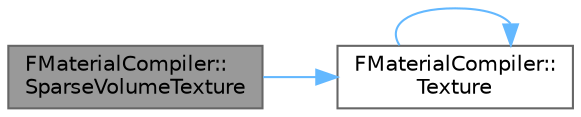 digraph "FMaterialCompiler::SparseVolumeTexture"
{
 // INTERACTIVE_SVG=YES
 // LATEX_PDF_SIZE
  bgcolor="transparent";
  edge [fontname=Helvetica,fontsize=10,labelfontname=Helvetica,labelfontsize=10];
  node [fontname=Helvetica,fontsize=10,shape=box,height=0.2,width=0.4];
  rankdir="LR";
  Node1 [id="Node000001",label="FMaterialCompiler::\lSparseVolumeTexture",height=0.2,width=0.4,color="gray40", fillcolor="grey60", style="filled", fontcolor="black",tooltip="Register a sparse volume texture to be sampled."];
  Node1 -> Node2 [id="edge1_Node000001_Node000002",color="steelblue1",style="solid",tooltip=" "];
  Node2 [id="Node000002",label="FMaterialCompiler::\lTexture",height=0.2,width=0.4,color="grey40", fillcolor="white", style="filled",URL="$d6/dca/classFMaterialCompiler.html#a63ac50513f71af2a1a090ed8ab123ed6",tooltip=" "];
  Node2 -> Node2 [id="edge2_Node000002_Node000002",color="steelblue1",style="solid",tooltip=" "];
}
